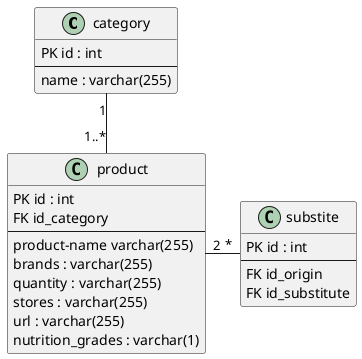 @startuml

    class category {
        PK id : int
        --
        name : varchar(255)
    }

    class product {
        PK id : int
        FK id_category
        --
        product-name varchar(255)
        brands : varchar(255)
        quantity : varchar(255)
        stores : varchar(255)
        url : varchar(255)
        nutrition_grades : varchar(1)
    }

    class substite{
        PK id : int
        --
        FK id_origin
        FK id_substitute
    }

    category "1" -- "1..*" product
    product "2" - "*" substite

@enduml